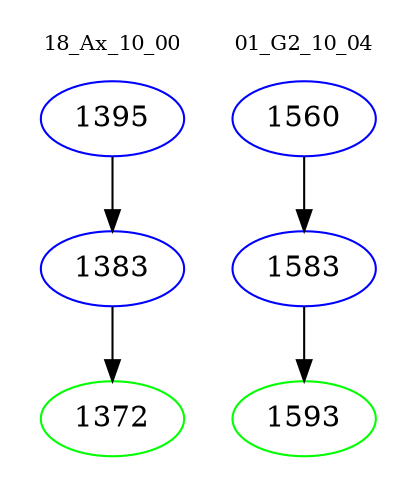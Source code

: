 digraph{
subgraph cluster_0 {
color = white
label = "18_Ax_10_00";
fontsize=10;
T0_1395 [label="1395", color="blue"]
T0_1395 -> T0_1383 [color="black"]
T0_1383 [label="1383", color="blue"]
T0_1383 -> T0_1372 [color="black"]
T0_1372 [label="1372", color="green"]
}
subgraph cluster_1 {
color = white
label = "01_G2_10_04";
fontsize=10;
T1_1560 [label="1560", color="blue"]
T1_1560 -> T1_1583 [color="black"]
T1_1583 [label="1583", color="blue"]
T1_1583 -> T1_1593 [color="black"]
T1_1593 [label="1593", color="green"]
}
}

